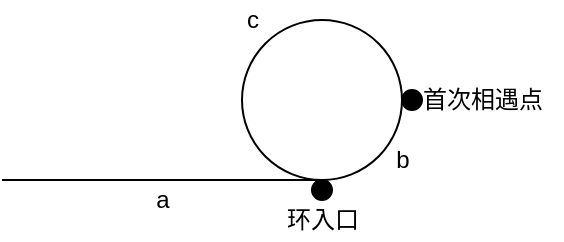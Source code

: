 <mxfile version="14.6.13" type="device"><diagram id="HQNebldN1amOf02H-_uE" name="第 1 页"><mxGraphModel dx="946" dy="591" grid="1" gridSize="10" guides="1" tooltips="1" connect="1" arrows="1" fold="1" page="1" pageScale="1" pageWidth="827" pageHeight="1169" math="0" shadow="0"><root><mxCell id="0"/><mxCell id="1" parent="0"/><mxCell id="1iVEImuERKNLM-cUtf5X-1" value="" style="ellipse;whiteSpace=wrap;html=1;aspect=fixed;" vertex="1" parent="1"><mxGeometry x="240" y="200" width="80" height="80" as="geometry"/></mxCell><mxCell id="1iVEImuERKNLM-cUtf5X-2" value="" style="endArrow=none;html=1;entryX=0.5;entryY=1;entryDx=0;entryDy=0;" edge="1" parent="1" target="1iVEImuERKNLM-cUtf5X-1"><mxGeometry width="50" height="50" relative="1" as="geometry"><mxPoint x="120" y="280" as="sourcePoint"/><mxPoint x="140" y="280" as="targetPoint"/></mxGeometry></mxCell><mxCell id="1iVEImuERKNLM-cUtf5X-3" value="" style="ellipse;whiteSpace=wrap;html=1;aspect=fixed;fillColor=#000000;" vertex="1" parent="1"><mxGeometry x="320" y="235" width="10" height="10" as="geometry"/></mxCell><mxCell id="1iVEImuERKNLM-cUtf5X-6" value="" style="ellipse;whiteSpace=wrap;html=1;aspect=fixed;fillColor=#000000;" vertex="1" parent="1"><mxGeometry x="275" y="280" width="10" height="10" as="geometry"/></mxCell><mxCell id="1iVEImuERKNLM-cUtf5X-7" value="环入口" style="text;html=1;align=center;verticalAlign=middle;resizable=0;points=[];autosize=1;strokeColor=none;" vertex="1" parent="1"><mxGeometry x="255" y="290" width="50" height="20" as="geometry"/></mxCell><mxCell id="1iVEImuERKNLM-cUtf5X-10" value="首次相遇点" style="text;html=1;align=center;verticalAlign=middle;resizable=0;points=[];autosize=1;strokeColor=none;" vertex="1" parent="1"><mxGeometry x="320" y="230" width="80" height="20" as="geometry"/></mxCell><mxCell id="1iVEImuERKNLM-cUtf5X-11" value="a" style="text;html=1;align=center;verticalAlign=middle;resizable=0;points=[];autosize=1;strokeColor=none;" vertex="1" parent="1"><mxGeometry x="190" y="280" width="20" height="20" as="geometry"/></mxCell><mxCell id="1iVEImuERKNLM-cUtf5X-12" value="b" style="text;html=1;align=center;verticalAlign=middle;resizable=0;points=[];autosize=1;strokeColor=none;" vertex="1" parent="1"><mxGeometry x="310" y="260" width="20" height="20" as="geometry"/></mxCell><mxCell id="1iVEImuERKNLM-cUtf5X-13" value="c" style="text;html=1;align=center;verticalAlign=middle;resizable=0;points=[];autosize=1;strokeColor=none;" vertex="1" parent="1"><mxGeometry x="235" y="190" width="20" height="20" as="geometry"/></mxCell></root></mxGraphModel></diagram></mxfile>